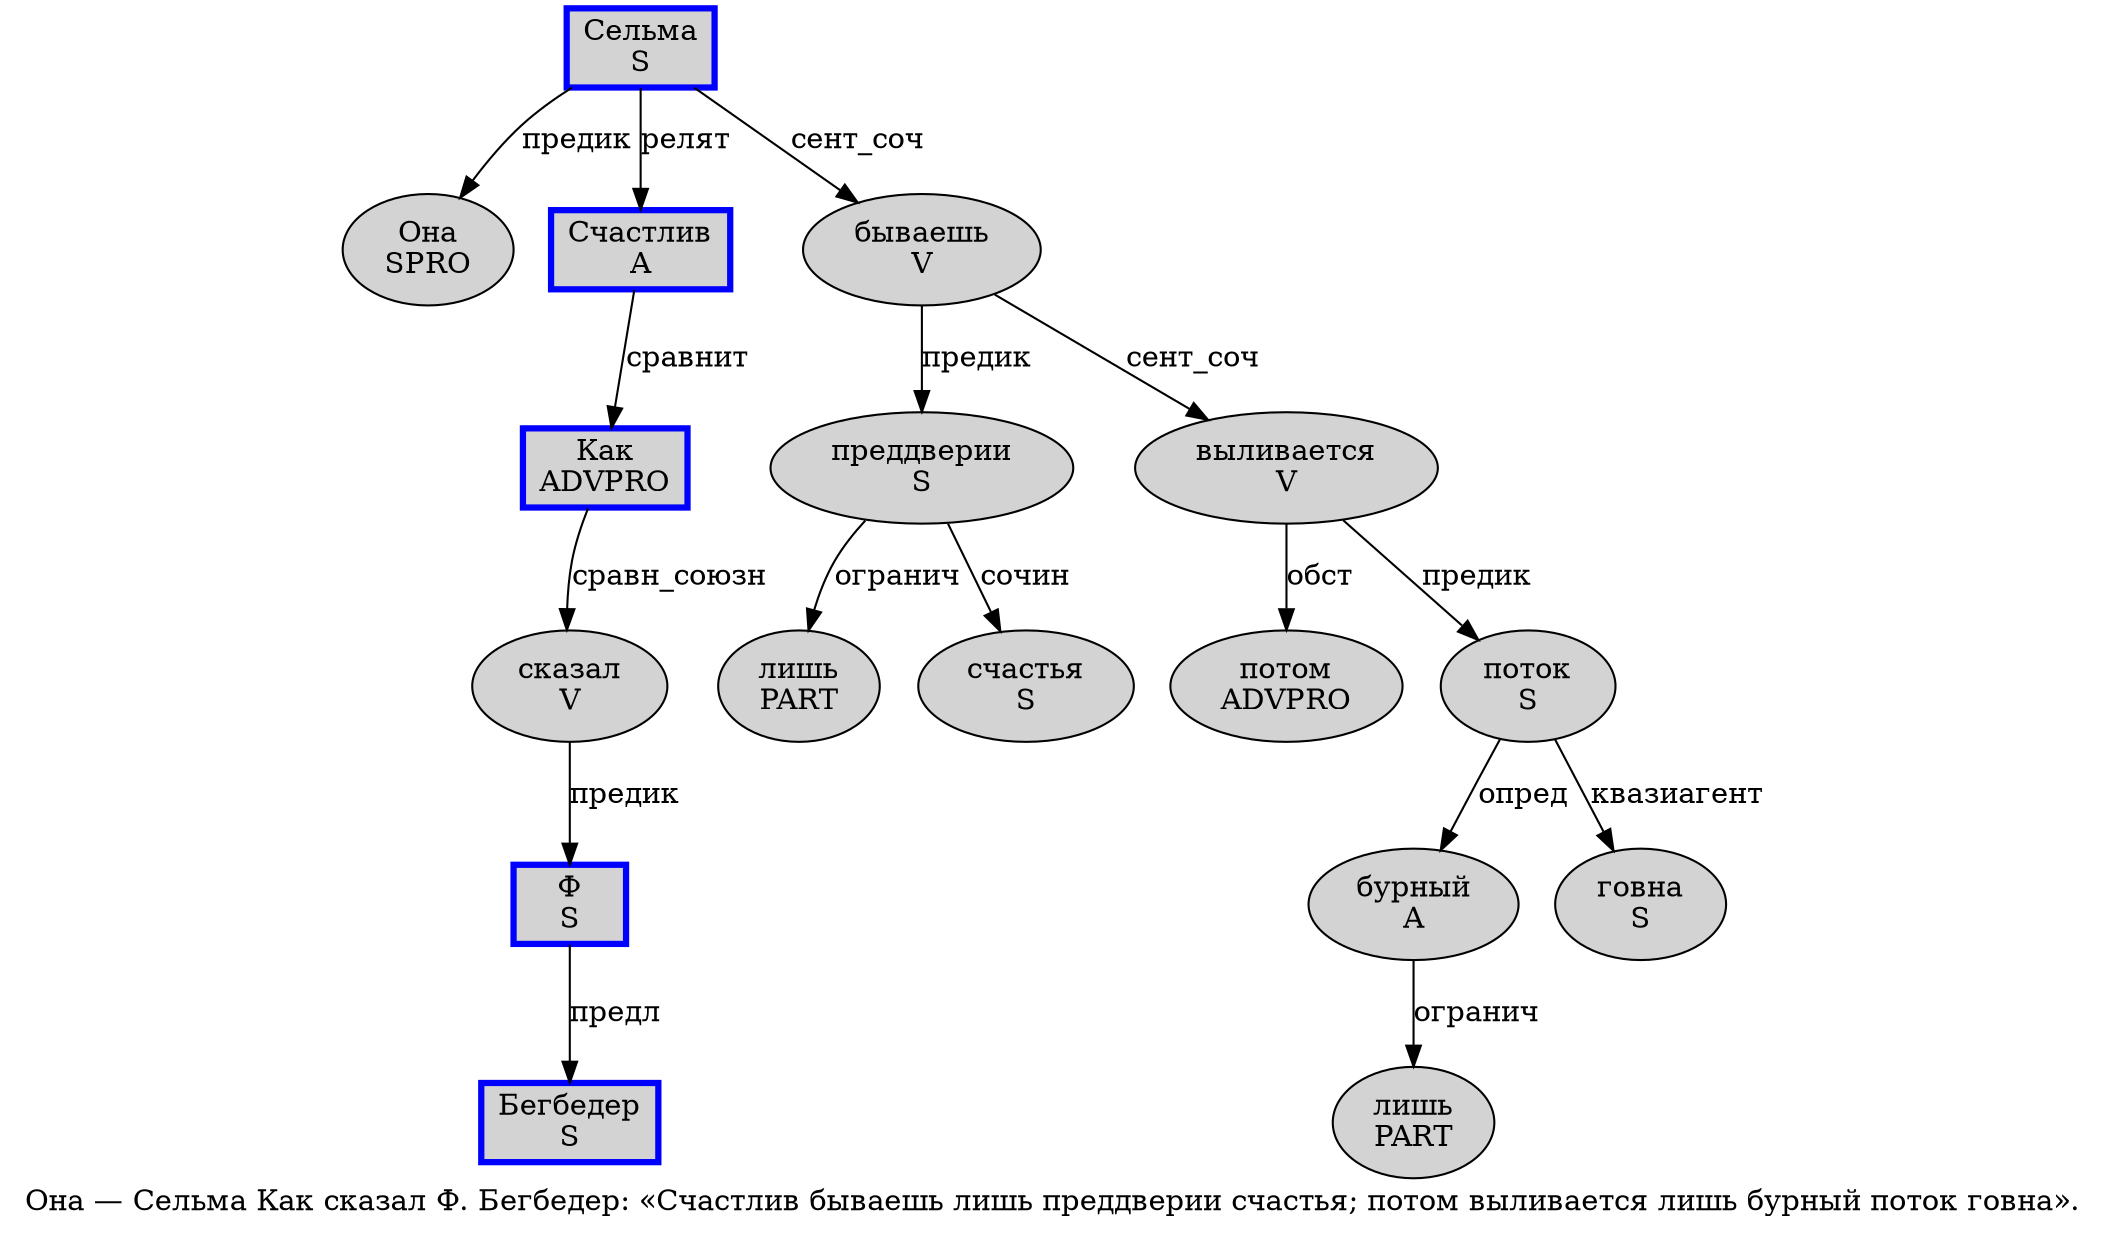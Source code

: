 digraph SENTENCE_872 {
	graph [label="Она — Сельма Как сказал Ф. Бегбедер: «Счастлив бываешь лишь преддверии счастья; потом выливается лишь бурный поток говна»."]
	node [style=filled]
		0 [label="Она
SPRO" color="" fillcolor=lightgray penwidth=1 shape=ellipse]
		2 [label="Сельма
S" color=blue fillcolor=lightgray penwidth=3 shape=box]
		3 [label="Как
ADVPRO" color=blue fillcolor=lightgray penwidth=3 shape=box]
		4 [label="сказал
V" color="" fillcolor=lightgray penwidth=1 shape=ellipse]
		5 [label="Ф
S" color=blue fillcolor=lightgray penwidth=3 shape=box]
		7 [label="Бегбедер
S" color=blue fillcolor=lightgray penwidth=3 shape=box]
		10 [label="Счастлив
A" color=blue fillcolor=lightgray penwidth=3 shape=box]
		11 [label="бываешь
V" color="" fillcolor=lightgray penwidth=1 shape=ellipse]
		12 [label="лишь
PART" color="" fillcolor=lightgray penwidth=1 shape=ellipse]
		13 [label="преддверии
S" color="" fillcolor=lightgray penwidth=1 shape=ellipse]
		14 [label="счастья
S" color="" fillcolor=lightgray penwidth=1 shape=ellipse]
		16 [label="потом
ADVPRO" color="" fillcolor=lightgray penwidth=1 shape=ellipse]
		17 [label="выливается
V" color="" fillcolor=lightgray penwidth=1 shape=ellipse]
		18 [label="лишь
PART" color="" fillcolor=lightgray penwidth=1 shape=ellipse]
		19 [label="бурный
A" color="" fillcolor=lightgray penwidth=1 shape=ellipse]
		20 [label="поток
S" color="" fillcolor=lightgray penwidth=1 shape=ellipse]
		21 [label="говна
S" color="" fillcolor=lightgray penwidth=1 shape=ellipse]
			5 -> 7 [label="предл"]
			4 -> 5 [label="предик"]
			20 -> 19 [label="опред"]
			20 -> 21 [label="квазиагент"]
			10 -> 3 [label="сравнит"]
			13 -> 12 [label="огранич"]
			13 -> 14 [label="сочин"]
			11 -> 13 [label="предик"]
			11 -> 17 [label="сент_соч"]
			19 -> 18 [label="огранич"]
			3 -> 4 [label="сравн_союзн"]
			2 -> 0 [label="предик"]
			2 -> 10 [label="релят"]
			2 -> 11 [label="сент_соч"]
			17 -> 16 [label="обст"]
			17 -> 20 [label="предик"]
}